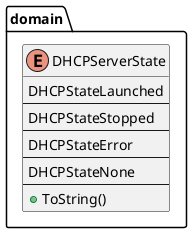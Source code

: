 @startuml

package domain {
    enum DHCPServerState {
            DHCPStateLaunched
            --
            DHCPStateStopped
            --
            DHCPStateError
            --
            DHCPStateNone
            --
            +ToString()
    }
}

@enduml